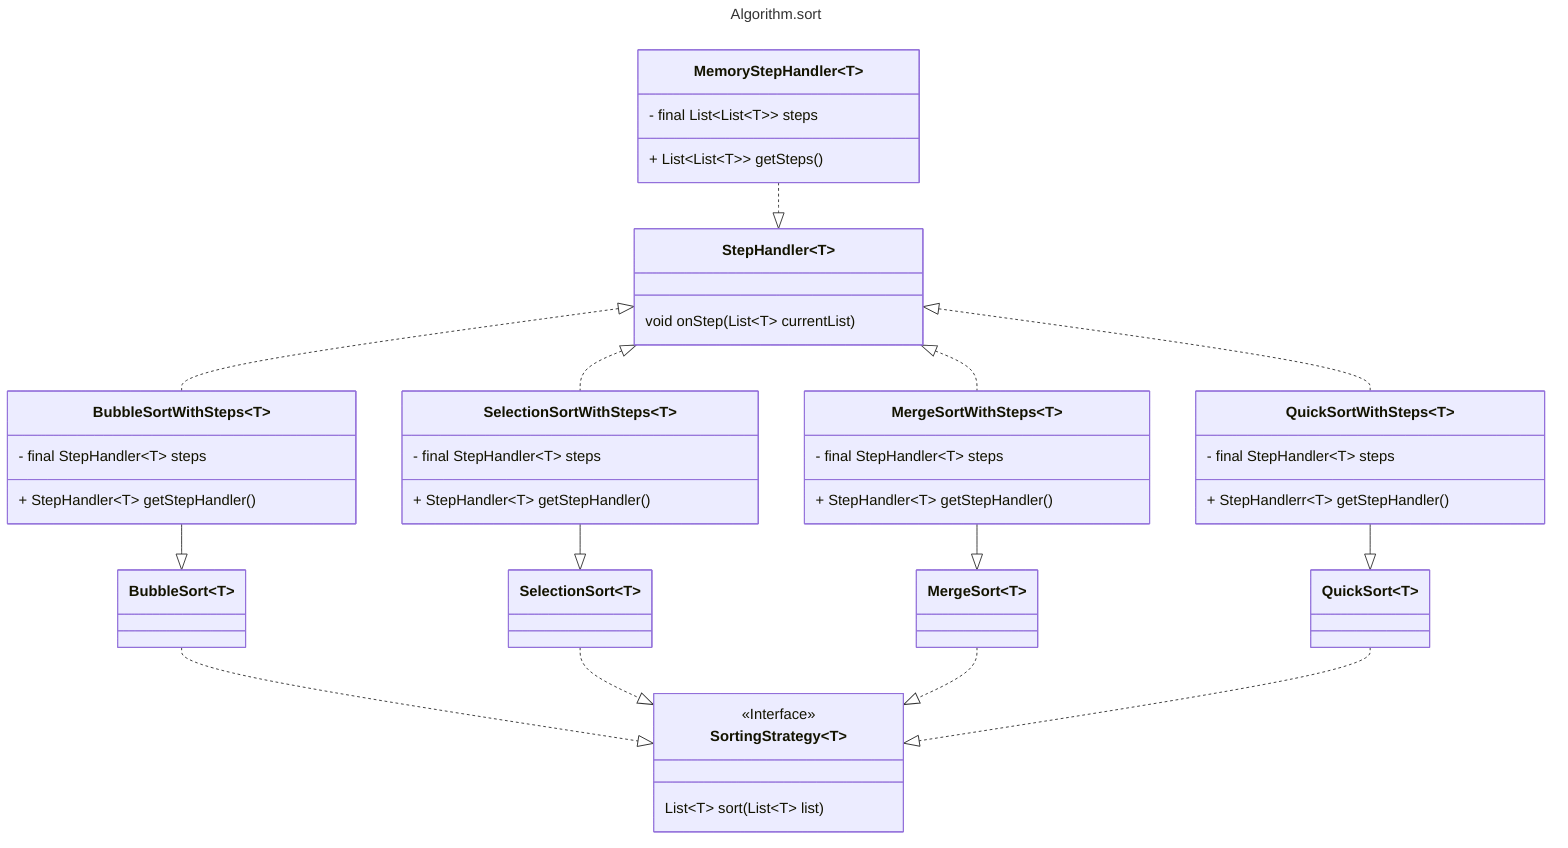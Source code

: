 ---
title: Algorithm.sort
---

classDiagram

    class SortingStrategy~T~ {
        List~T~ sort(List~T~ list)
    }
    <<Interface>> SortingStrategy

    class BubbleSort~T~ {
    }

    class SelectionSort~T~ {
    }

    class MergeSort~T~ {
    }

    class QuickSort~T~ {
    }

    BubbleSort ..|> SortingStrategy
    SelectionSort ..|> SortingStrategy
    MergeSort ..|> SortingStrategy
    QuickSort ..|> SortingStrategy


    class BubbleSortWithSteps~T~ {
        - final StepHandler~T~ steps
        + StepHandler~T~ getStepHandler()
    }

    class SelectionSortWithSteps~T~ {
        - final StepHandler~T~ steps
        + StepHandler~T~ getStepHandler()
    }

    class MergeSortWithSteps~T~ {
        - final StepHandler~T~ steps
        + StepHandler~T~ getStepHandler()
    }

    class QuickSortWithSteps~T~ {
        - final StepHandler~T~ steps
        + StepHandlerr~T~ getStepHandler()
    }

    BubbleSortWithSteps --|> BubbleSort
    SelectionSortWithSteps --|> SelectionSort
    MergeSortWithSteps --|> MergeSort
    QuickSortWithSteps --|> QuickSort

    class StepHandler~T~ {
        void onStep(List~T~ currentList)
    }

    class MemoryStepHandler~T~ {
        - final List~List~T~~ steps
        + List~List~T~~ getSteps()
    }

    MemoryStepHandler ..|> StepHandler

    StepHandler <|.. BubbleSortWithSteps
    StepHandler <|.. SelectionSortWithSteps
    StepHandler <|.. MergeSortWithSteps
    StepHandler <|.. QuickSortWithSteps
